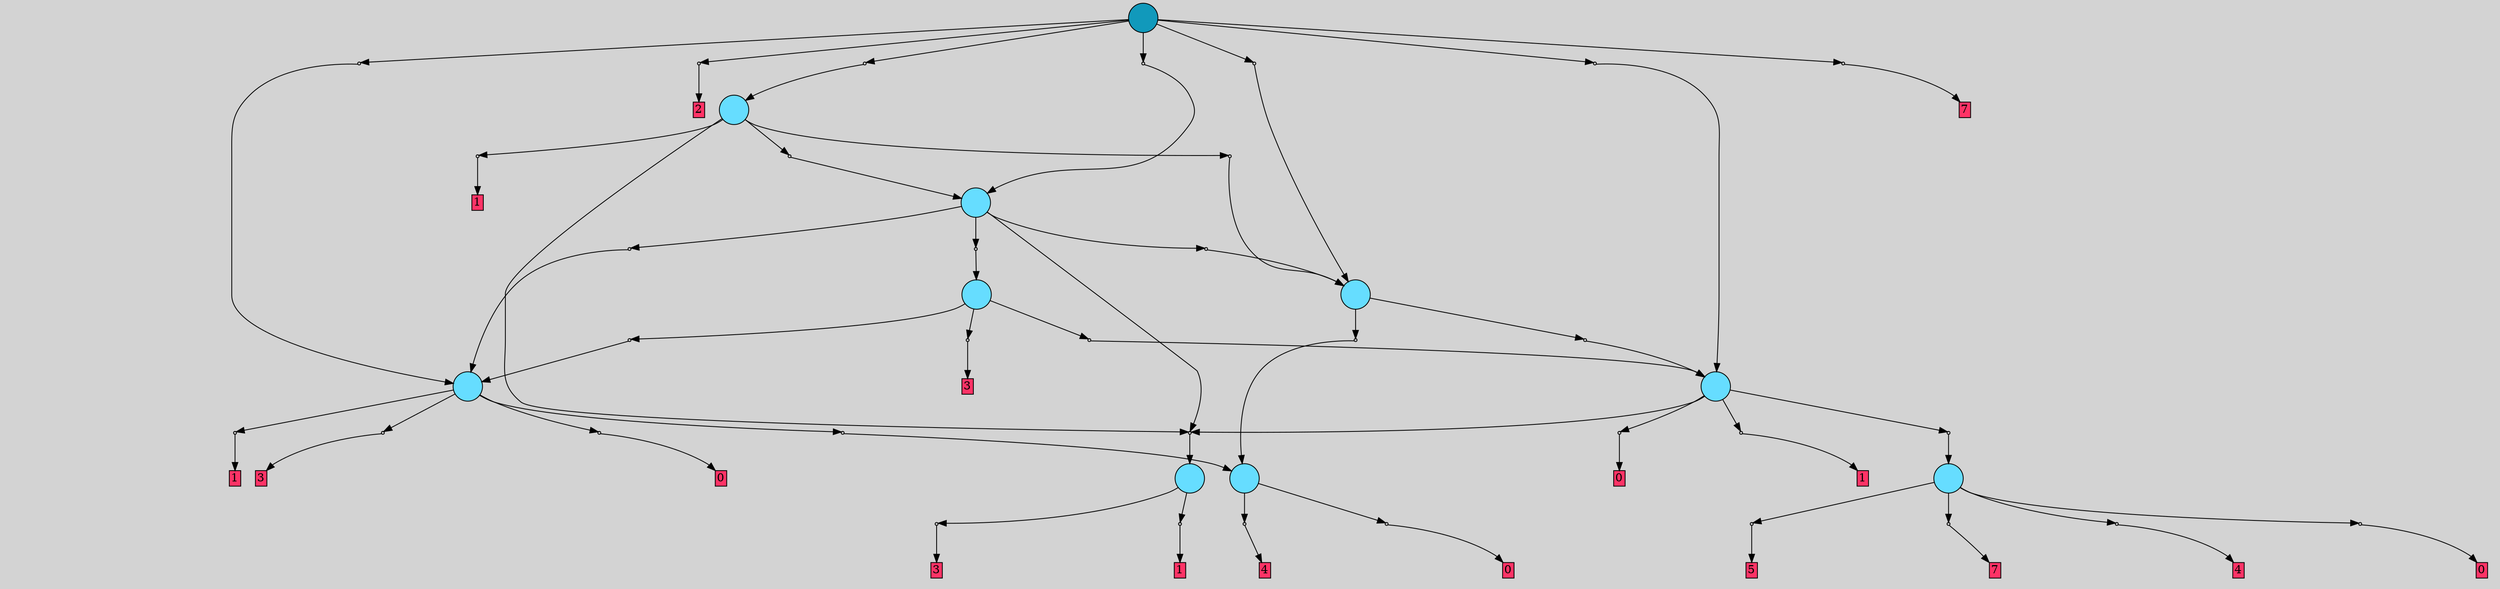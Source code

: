 // File exported with GEGELATI v1.3.1
// On the 2024-04-12 16:08:31
// With the File::TPGGraphDotExporter
digraph{
	graph[pad = "0.212, 0.055" bgcolor = lightgray]
	node[shape=circle style = filled label = ""]
		T0 [fillcolor="#66ddff"]
		T1 [fillcolor="#66ddff"]
		T2 [fillcolor="#66ddff"]
		T3 [fillcolor="#66ddff"]
		T4 [fillcolor="#66ddff"]
		T5 [fillcolor="#66ddff"]
		T6 [fillcolor="#66ddff"]
		T7 [fillcolor="#66ddff"]
		T8 [fillcolor="#66ddff"]
		T9 [fillcolor="#1199bb"]
		P0 [fillcolor="#cccccc" shape=point] //
		I0 [shape=box style=invis label=""]
		P0 -> I0[style=invis]
		A0 [fillcolor="#ff3366" shape=box margin=0.03 width=0 height=0 label="4"]
		T0 -> P0 -> A0
		P1 [fillcolor="#cccccc" shape=point] //
		I1 [shape=box style=invis label="6|3&3|7#0|3#3|0#1|6#4|3#3|1&#92;n4|0&0|3#2|2#4|2#0|6#0|1#3|0&#92;n"]
		P1 -> I1[style=invis]
		A1 [fillcolor="#ff3366" shape=box margin=0.03 width=0 height=0 label="0"]
		T0 -> P1 -> A1
		P2 [fillcolor="#cccccc" shape=point] //
		I2 [shape=box style=invis label="0|6&3|2#2|0#2|0#1|4#0|2#3|7&#92;n1|0&2|3#0|6#2|7#1|3#2|7#2|5&#92;n"]
		P2 -> I2[style=invis]
		A2 [fillcolor="#ff3366" shape=box margin=0.03 width=0 height=0 label="5"]
		T1 -> P2 -> A2
		P3 [fillcolor="#cccccc" shape=point] //
		I3 [shape=box style=invis label="3|0&4|0#1|5#2|4#0|3#4|6#3|5&#92;n"]
		P3 -> I3[style=invis]
		A3 [fillcolor="#ff3366" shape=box margin=0.03 width=0 height=0 label="7"]
		T1 -> P3 -> A3
		P4 [fillcolor="#cccccc" shape=point] //
		I4 [shape=box style=invis label="2|0&4|6#3|3#4|6#4|2#4|4#4|7&#92;n"]
		P4 -> I4[style=invis]
		A4 [fillcolor="#ff3366" shape=box margin=0.03 width=0 height=0 label="4"]
		T1 -> P4 -> A4
		P5 [fillcolor="#cccccc" shape=point] //
		I5 [shape=box style=invis label="6|3&3|7#0|3#3|0#1|6#4|3#3|1&#92;n4|0&0|3#2|2#4|2#0|6#0|1#3|0&#92;n"]
		P5 -> I5[style=invis]
		A5 [fillcolor="#ff3366" shape=box margin=0.03 width=0 height=0 label="0"]
		T1 -> P5 -> A5
		P6 [fillcolor="#cccccc" shape=point] //
		I6 [shape=box style=invis label="2|0&4|1#3|2#0|6#2|2#1|4#4|4&#92;n"]
		P6 -> I6[style=invis]
		A6 [fillcolor="#ff3366" shape=box margin=0.03 width=0 height=0 label="3"]
		T2 -> P6 -> A6
		P7 [fillcolor="#cccccc" shape=point] //
		I7 [shape=box style=invis label="1|7&3|4#0|7#4|4#0|0#0|2#0|7&#92;n1|0&0|7#0|3#2|7#0|6#0|5#1|2&#92;n"]
		P7 -> I7[style=invis]
		A7 [fillcolor="#ff3366" shape=box margin=0.03 width=0 height=0 label="1"]
		T2 -> P7 -> A7
		P8 [fillcolor="#cccccc" shape=point] //
		I8 [shape=box style=invis label="3|0&3|1#0|0#0|5#1|5#0|7#0|6&#92;n"]
		P8 -> I8[style=invis]
		A8 [fillcolor="#ff3366" shape=box margin=0.03 width=0 height=0 label="1"]
		T3 -> P8 -> A8
		P9 [fillcolor="#cccccc" shape=point] //
		I9 [shape=box style=invis label="4|0&1|3#2|2#4|2#0|6#0|1#3|0&#92;n"]
		P9 -> I9[style=invis]
		A9 [fillcolor="#ff3366" shape=box margin=0.03 width=0 height=0 label="0"]
		T3 -> P9 -> A9
		P10 [fillcolor="#cccccc" shape=point] //
		I10 [shape=box style=invis label="2|0&1|0#4|0#3|3#0|0#4|1#2|6&#92;n"]
		P10 -> I10[style=invis]
		T3 -> P10 -> T0
		P11 [fillcolor="#cccccc" shape=point] //
		I11 [shape=box style=invis label="2|0&4|1#3|2#0|6#2|2#1|4#4|4&#92;n"]
		P11 -> I11[style=invis]
		A10 [fillcolor="#ff3366" shape=box margin=0.03 width=0 height=0 label="3"]
		T3 -> P11 -> A10
		P12 [fillcolor="#cccccc" shape=point] //
		I12 [shape=box style=invis label="2|0&3|4#4|4#3|7#0|3#0|4#3|4&#92;n"]
		P12 -> I12[style=invis]
		T4 -> P12 -> T2
		P13 [fillcolor="#cccccc" shape=point] //
		I13 [shape=box style=invis label="5|0&4|4#2|5#0|5#2|3#0|2#3|1&#92;n"]
		P13 -> I13[style=invis]
		A11 [fillcolor="#ff3366" shape=box margin=0.03 width=0 height=0 label="1"]
		T4 -> P13 -> A11
		P14 [fillcolor="#cccccc" shape=point] //
		I14 [shape=box style=invis label="2|0&1|0#4|0#3|3#0|0#4|1#2|6&#92;n"]
		P14 -> I14[style=invis]
		T4 -> P14 -> T1
		P15 [fillcolor="#cccccc" shape=point] //
		I15 [shape=box style=invis label="5|0&2|4#1|3#3|3#3|6#2|6#0|2&#92;n"]
		P15 -> I15[style=invis]
		A12 [fillcolor="#ff3366" shape=box margin=0.03 width=0 height=0 label="0"]
		T4 -> P15 -> A12
		P16 [fillcolor="#cccccc" shape=point] //
		I16 [shape=box style=invis label="0|0&0|4#3|1#0|6#1|4#1|3#3|3&#92;n"]
		P16 -> I16[style=invis]
		A13 [fillcolor="#ff3366" shape=box margin=0.03 width=0 height=0 label="3"]
		T5 -> P16 -> A13
		P17 [fillcolor="#cccccc" shape=point] //
		I17 [shape=box style=invis label="4|0&4|0#2|5#0|5#2|5#0|5#1|1&#92;n"]
		P17 -> I17[style=invis]
		T5 -> P17 -> T4
		P18 [fillcolor="#cccccc" shape=point] //
		I18 [shape=box style=invis label="8|0&3|7#0|0#4|2#0|7#4|4#2|2&#92;n"]
		P18 -> I18[style=invis]
		T5 -> P18 -> T3
		P19 [fillcolor="#cccccc" shape=point] //
		I19 [shape=box style=invis label="8|0&2|2#2|0#4|1#4|7#0|2#0|4&#92;n4|0&0|0#2|5#0|5#2|5#0|5#1|1&#92;n"]
		P19 -> I19[style=invis]
		T6 -> P19 -> T4
		P20 [fillcolor="#cccccc" shape=point] //
		I20 [shape=box style=invis label="2|0&1|0#2|2#3|3#1|0#4|1#2|6&#92;n"]
		P20 -> I20[style=invis]
		T6 -> P20 -> T0
		P21 [fillcolor="#cccccc" shape=point] //
		I21 [shape=box style=invis label="7|0&3|5#4|0#2|5#2|1#0|4#1|0&#92;n"]
		P21 -> I21[style=invis]
		T7 -> P21 -> T5
		T7 -> P12
		P22 [fillcolor="#cccccc" shape=point] //
		I22 [shape=box style=invis label="2|0&4|1#3|2#0|6#2|2#1|4#4|4&#92;n"]
		P22 -> I22[style=invis]
		T7 -> P22 -> T6
		P23 [fillcolor="#cccccc" shape=point] //
		I23 [shape=box style=invis label="2|0&1|7#3|1#0|6#0|7#2|3#1|3&#92;n"]
		P23 -> I23[style=invis]
		T7 -> P23 -> T3
		P24 [fillcolor="#cccccc" shape=point] //
		I24 [shape=box style=invis label="7|0&1|4#2|3#1|0#1|7#2|4#4|5&#92;n"]
		P24 -> I24[style=invis]
		T8 -> P24 -> T6
		P25 [fillcolor="#cccccc" shape=point] //
		I25 [shape=box style=invis label="3|0&2|3#0|4#2|0#0|4#2|7#4|0&#92;n"]
		P25 -> I25[style=invis]
		T8 -> P25 -> T7
		P26 [fillcolor="#cccccc" shape=point] //
		I26 [shape=box style=invis label="4|7&2|2#4|4#3|0#0|4#1|5#4|6&#92;n1|0&0|7#0|3#2|7#0|6#0|5#1|2&#92;n"]
		P26 -> I26[style=invis]
		A14 [fillcolor="#ff3366" shape=box margin=0.03 width=0 height=0 label="1"]
		T8 -> P26 -> A14
		T8 -> P12
		P27 [fillcolor="#cccccc" shape=point] //
		I27 [shape=box style=invis label="8|0&0|1#1|6#2|0#0|6#2|6#2|7&#92;n"]
		P27 -> I27[style=invis]
		T9 -> P27 -> T3
		P28 [fillcolor="#cccccc" shape=point] //
		I28 [shape=box style=invis label="2|0&3|2#4|3#3|7#0|3#0|4#3|4&#92;n"]
		P28 -> I28[style=invis]
		A15 [fillcolor="#ff3366" shape=box margin=0.03 width=0 height=0 label="2"]
		T9 -> P28 -> A15
		P29 [fillcolor="#cccccc" shape=point] //
		I29 [shape=box style=invis label="8|6&2|6#3|4#1|2#4|7#4|7#3|4&#92;n4|0&0|6#2|2#4|2#0|6#0|1#3|4&#92;n"]
		P29 -> I29[style=invis]
		T9 -> P29 -> T8
		P30 [fillcolor="#cccccc" shape=point] //
		I30 [shape=box style=invis label="2|0&3|4#4|4#3|7#0|3#0|4#2|4&#92;n"]
		P30 -> I30[style=invis]
		T9 -> P30 -> T7
		P31 [fillcolor="#cccccc" shape=point] //
		I31 [shape=box style=invis label="2|2&3|7#1|5#2|3#1|5#3|6#2|7&#92;n7|0&3|7#1|7#3|1#1|4#0|2#1|1&#92;n"]
		P31 -> I31[style=invis]
		T9 -> P31 -> T4
		P32 [fillcolor="#cccccc" shape=point] //
		I32 [shape=box style=invis label="7|0&4|1#2|2#4|2#1|7#4|5#3|3&#92;n"]
		P32 -> I32[style=invis]
		T9 -> P32 -> T6
		P33 [fillcolor="#cccccc" shape=point] //
		I33 [shape=box style=invis label="7|0&0|1#1|3#1|3#4|6#2|7#0|1&#92;n"]
		P33 -> I33[style=invis]
		A16 [fillcolor="#ff3366" shape=box margin=0.03 width=0 height=0 label="7"]
		T9 -> P33 -> A16
		{ rank= same T9 }
}
